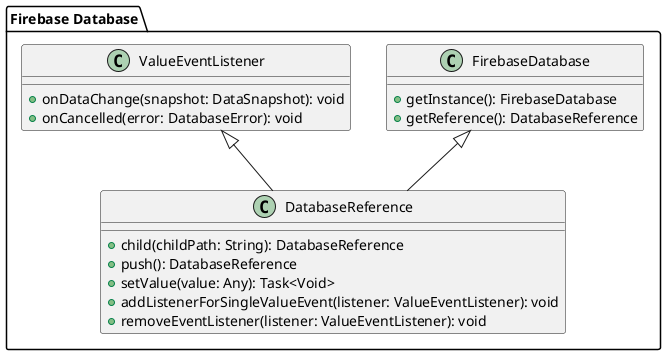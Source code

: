 @startuml
package "Firebase Database" {

  class FirebaseDatabase {
    + getInstance(): FirebaseDatabase
    + getReference(): DatabaseReference
  }

  class DatabaseReference {
    + child(childPath: String): DatabaseReference
    + push(): DatabaseReference
    + setValue(value: Any): Task<Void>
    + addListenerForSingleValueEvent(listener: ValueEventListener): void
    + removeEventListener(listener: ValueEventListener): void
  }

  class ValueEventListener {
    + onDataChange(snapshot: DataSnapshot): void
    + onCancelled(error: DatabaseError): void
  }
}

FirebaseDatabase <|-- DatabaseReference
ValueEventListener <|-- DatabaseReference
@enduml